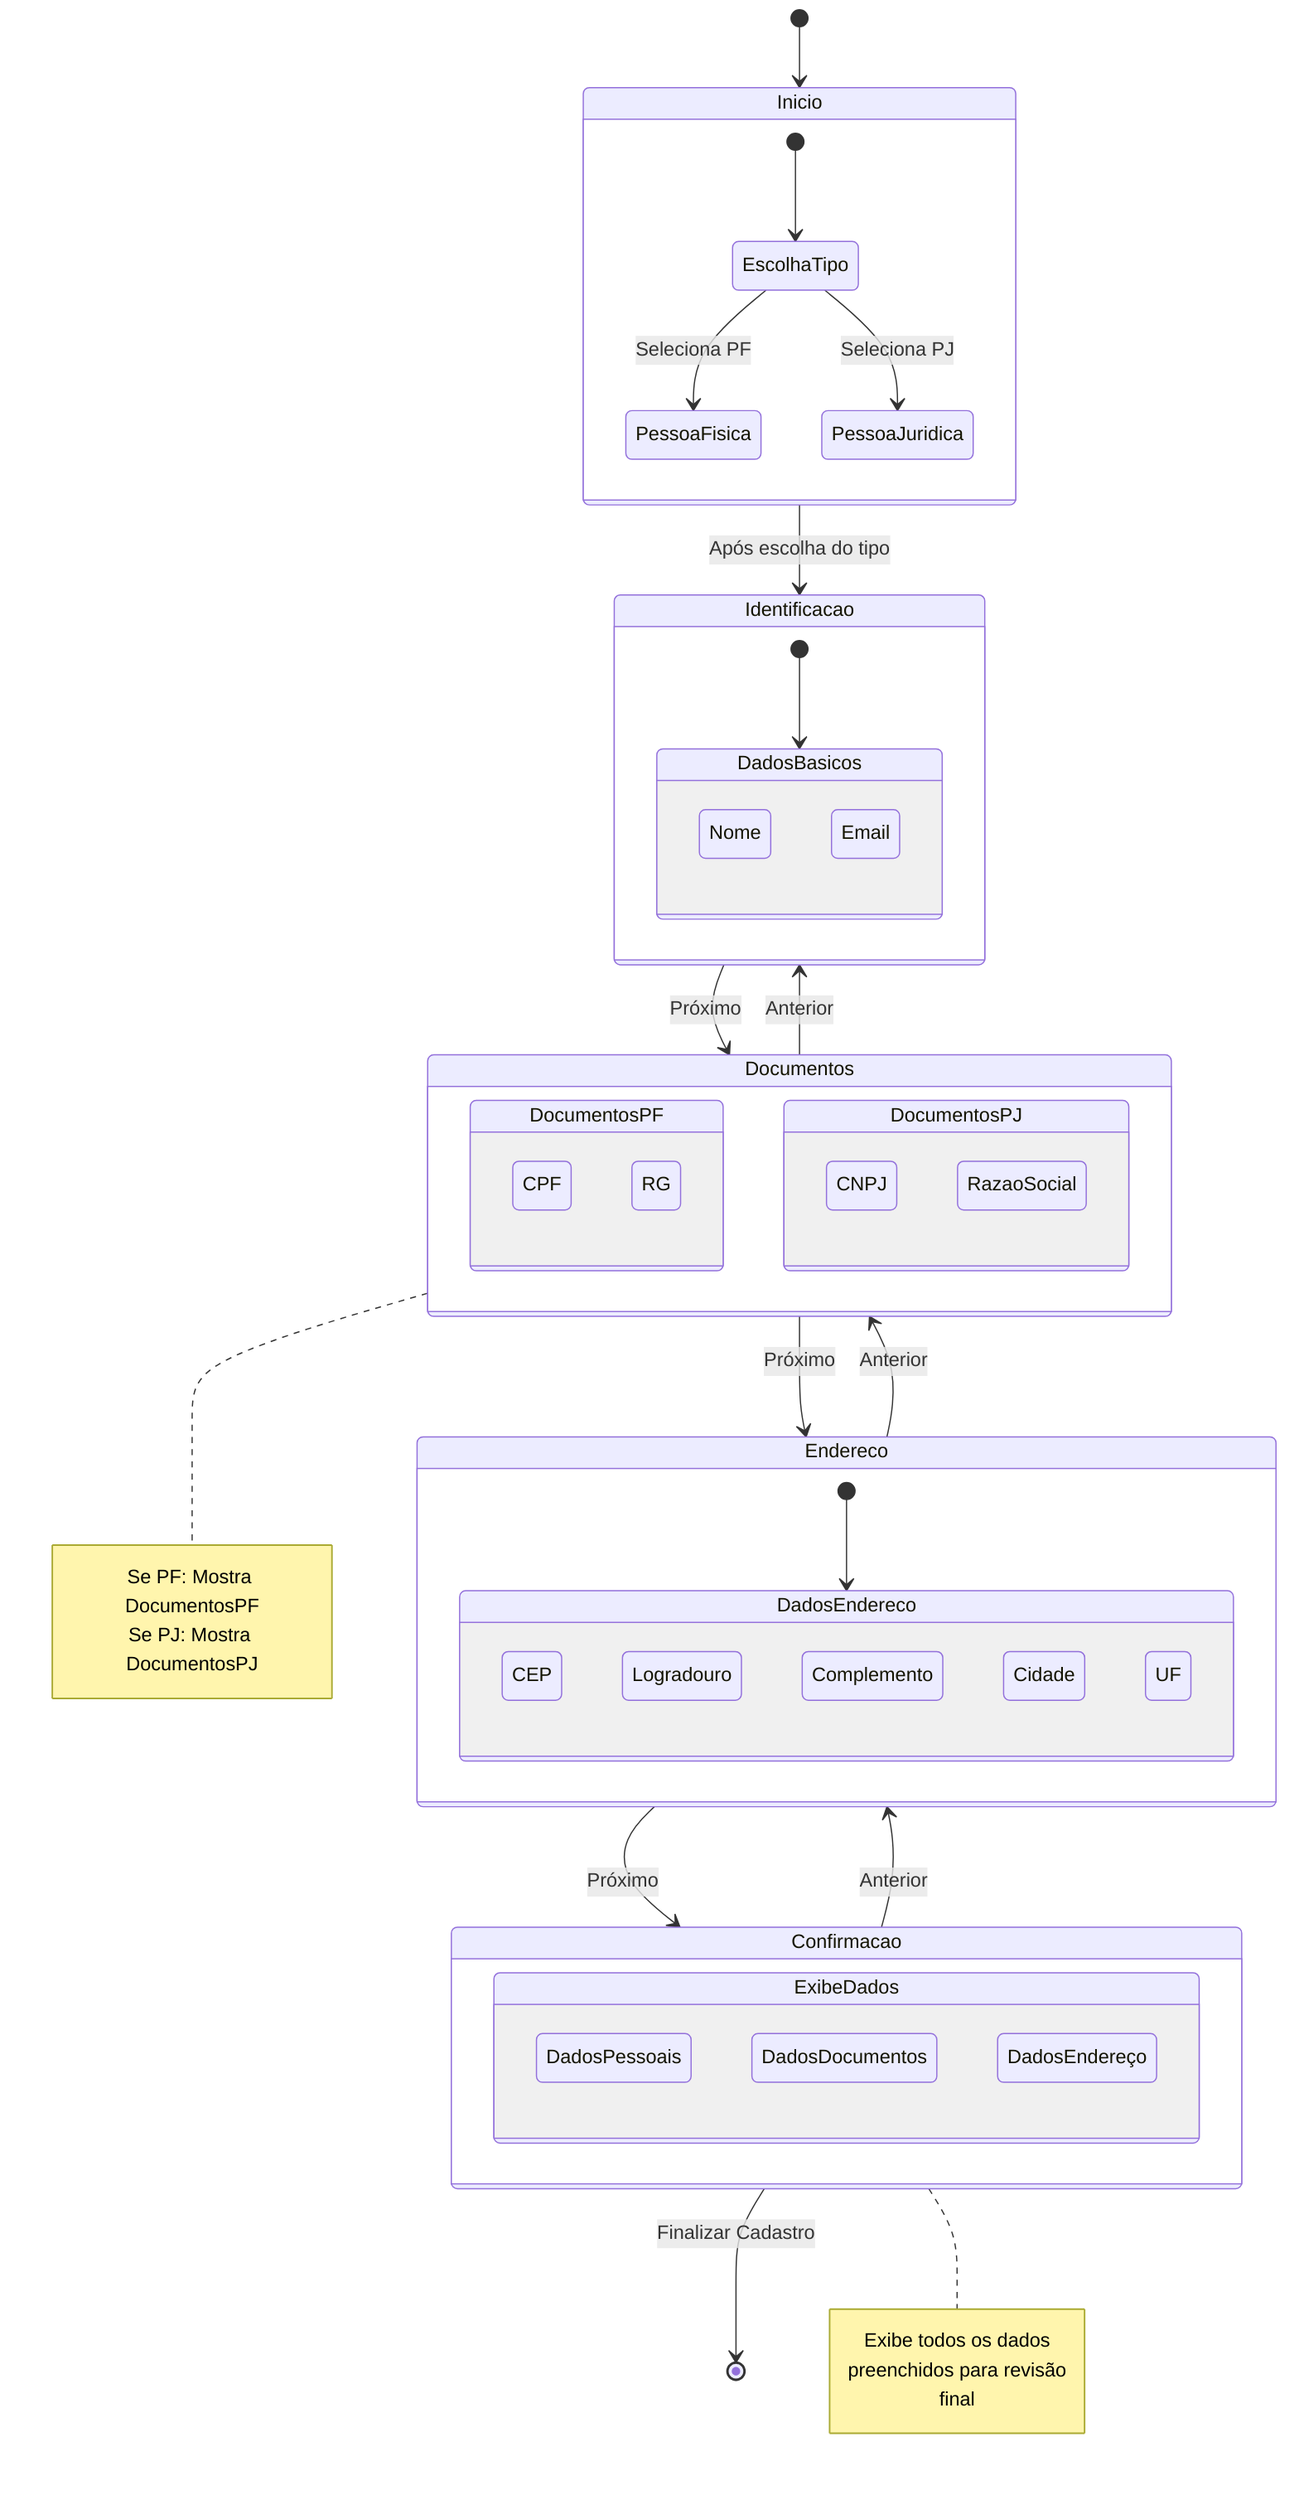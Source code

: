 stateDiagram-v2
    [*] --> Inicio
    
    state Inicio {
        [*] --> EscolhaTipo
        EscolhaTipo --> PessoaFisica : Seleciona PF
        EscolhaTipo --> PessoaJuridica : Seleciona PJ
    }
    
    state Identificacao {
        [*] --> DadosBasicos
        state DadosBasicos {
            Nome
            Email
        }
    }
    
    state Documentos {
        state DocumentosPF {
            CPF
            RG
        }
        
        state DocumentosPJ {
            CNPJ
            RazaoSocial
        }
    }
    
    state Endereco {
        [*] --> DadosEndereco
        state DadosEndereco {
            CEP
            Logradouro
            Complemento
            Cidade
            UF
        }
    }
    
    state Confirmacao {
        state ExibeDados {
            DadosPessoais
            DadosDocumentos
            DadosEndereço
        }
    }
    
    Inicio --> Identificacao : Após escolha do tipo
    
    Identificacao --> Documentos : Próximo
    Documentos --> Identificacao : Anterior
    
    Documentos --> Endereco : Próximo
    Endereco --> Documentos : Anterior
    
    Endereco --> Confirmacao : Próximo
    Confirmacao --> Endereco : Anterior
    
    Confirmacao --> [*] : Finalizar Cadastro
    
    note right of Documentos
        Se PF: Mostra DocumentosPF
        Se PJ: Mostra DocumentosPJ
    end note
    
    note right of Confirmacao
        Exibe todos os dados
        preenchidos para revisão
        final
    end note